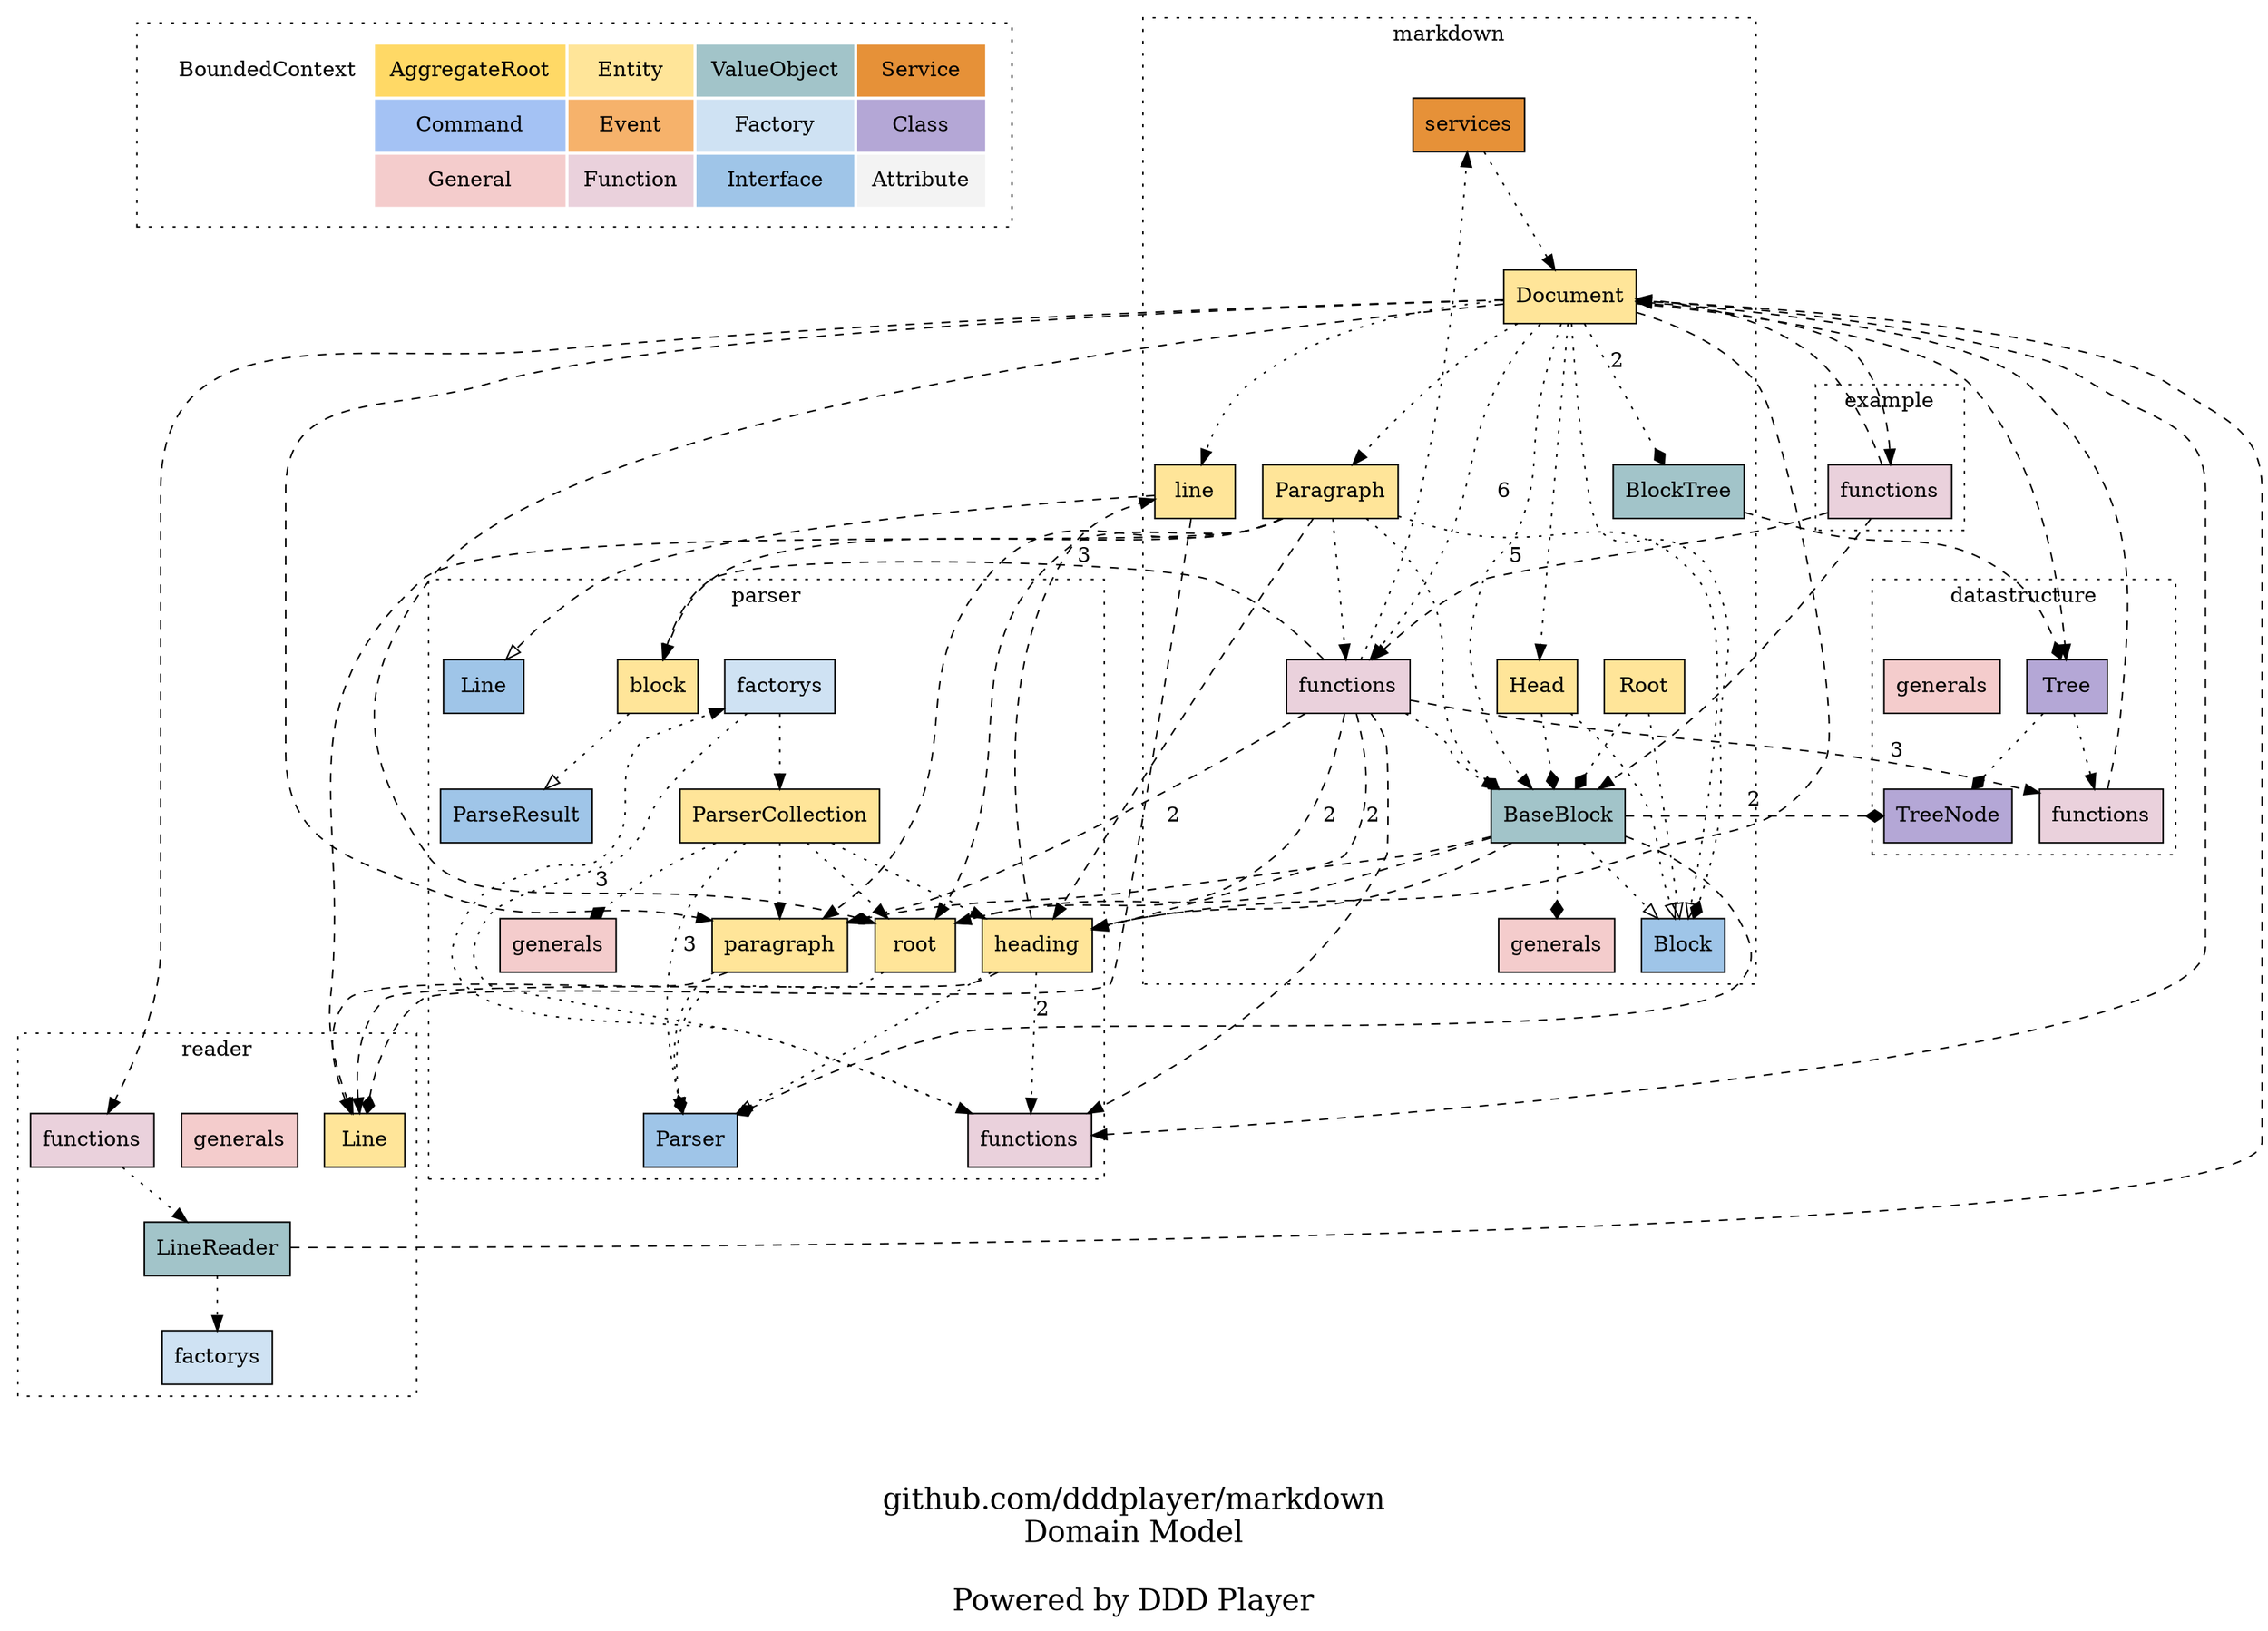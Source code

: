 digraph {
	node [style=dotted shape=rect]
    graph [style=dotted]

    subgraph cluster_ddd_concept{
		node [color=white]

        ddd_concept [label=<
        <table border="0" cellpadding="10">
		<tr>
			<td bgcolor="#ffffff00" rowspan="1" colspan="1">BoundedContext</td>
			<td bgcolor="#ffd966ff" rowspan="1" colspan="1">AggregateRoot</td>
			<td bgcolor="#ffe599ff" rowspan="1" colspan="1">Entity</td>
			<td bgcolor="#a2c4c9ff" rowspan="1" colspan="1">ValueObject</td>
			<td bgcolor="#e69138ff" rowspan="1" colspan="1">Service</td>
		</tr>
		<tr>
			<td bgcolor="white" rowspan="1" colspan="1"></td>
			<td bgcolor="#a4c2f4ff" rowspan="1" colspan="1">Command</td>
			<td bgcolor="#f6b26bff" rowspan="1" colspan="1">Event</td>
			<td bgcolor="#cfe2f3ff" rowspan="1" colspan="1">Factory</td>
			<td bgcolor="#b4a7d6ff" rowspan="1" colspan="1">Class</td>
			
		</tr>
		<tr>
			<td bgcolor="white" rowspan="1" colspan="1"></td>
			<td bgcolor="#f4ccccff" rowspan="1" colspan="1">General</td>
			<td bgcolor="#ead1dcff" rowspan="1" colspan="1">Function</td>
			<td bgcolor="#9fc5e8ff" rowspan="1" colspan="1">Interface</td>
			<td bgcolor="#f3f3f3ff" rowspan="1" colspan="1">Attribute</td>
		</tr>
        </table>
        > ]
	}

    
		subgraph cluster_markdown {
	
		markdown_service [label="services" style=filled fillcolor="#e69138ff"]
		markdown_entity_Document [label="Document" style=filled fillcolor="#ffe599ff"]
		markdown_entity_Head [label="Head" style=filled fillcolor="#ffe599ff"]
		markdown_entity_Paragraph [label="Paragraph" style=filled fillcolor="#ffe599ff"]
		markdown_entity_Root [label="Root" style=filled fillcolor="#ffe599ff"]
		markdown_entity_line [label="line" style=filled fillcolor="#ffe599ff"]
		markdown_valueobject_BaseBlock [label="BaseBlock" style=filled fillcolor="#a2c4c9ff"]
		markdown_valueobject_BlockTree [label="BlockTree" style=filled fillcolor="#a2c4c9ff"]
		markdown_general [label="generals" style=filled fillcolor="#f4ccccff"]
		markdown_function [label="functions" style=filled fillcolor="#ead1dcff"]
		markdown_valueobject_Block [label="Block" style=filled fillcolor="#9fc5e8ff"]

	label = "markdown"
    }
		subgraph cluster_datastructure {
	
		datastructure_Tree [label="Tree" style=filled fillcolor="#b4a7d6ff"]
		datastructure_TreeNode [label="TreeNode" style=filled fillcolor="#b4a7d6ff"]
		datastructure_general [label="generals" style=filled fillcolor="#f4ccccff"]
		datastructure_function [label="functions" style=filled fillcolor="#ead1dcff"]

	label = "datastructure"
    }
		subgraph cluster_example {
	
		example_function [label="functions" style=filled fillcolor="#ead1dcff"]

	label = "example"
    }
		subgraph cluster_parser {
	
		parser_factory [label="factorys" style=filled fillcolor="#cfe2f3ff"]
		parser_entity_ParserCollection [label="ParserCollection" style=filled fillcolor="#ffe599ff"]
		parser_entity_block [label="block" style=filled fillcolor="#ffe599ff"]
		parser_entity_heading [label="heading" style=filled fillcolor="#ffe599ff"]
		parser_entity_paragraph [label="paragraph" style=filled fillcolor="#ffe599ff"]
		parser_entity_root [label="root" style=filled fillcolor="#ffe599ff"]
		parser_general [label="generals" style=filled fillcolor="#f4ccccff"]
		parser_function [label="functions" style=filled fillcolor="#ead1dcff"]
		parser_entity_Line [label="Line" style=filled fillcolor="#9fc5e8ff"]
		parser_entity_ParseResult [label="ParseResult" style=filled fillcolor="#9fc5e8ff"]
		parser_entity_Parser [label="Parser" style=filled fillcolor="#9fc5e8ff"]

	label = "parser"
    }
		subgraph cluster_reader {
	
		reader_factory [label="factorys" style=filled fillcolor="#cfe2f3ff"]
		reader_entity_Line [label="Line" style=filled fillcolor="#ffe599ff"]
		reader_valueobject_LineReader [label="LineReader" style=filled fillcolor="#a2c4c9ff"]
		reader_general [label="generals" style=filled fillcolor="#f4ccccff"]
		reader_function [label="functions" style=filled fillcolor="#ead1dcff"]

	label = "reader"
    }

	
		markdown_function -> markdown_service  [style=dotted arrowhead=normal label="" tooltip="markdown.function [/Users/sunwei/github/dddplayer/markdown/markdown.go:30] -> markdown.service [/Users/sunwei/github/dddplayer/markdown/service/parser.go:8]"]
		datastructure_function -> markdown_entity_Document  [style=dashed arrowhead=normal label="" tooltip="datastructure.function [/Users/sunwei/github/dddplayer/markdown/datastructure/tree.go:66] -> markdown.entity.Document [/Users/sunwei/github/dddplayer/markdown/entity/document.go:25]"]
		datastructure_Tree -> datastructure_TreeNode  [style=dotted arrowhead=diamond label="" tooltip=""]
		datastructure_Tree -> datastructure_function  [style=dotted arrowhead=normal label="" tooltip="datastructure.Tree [/Users/sunwei/github/dddplayer/markdown/datastructure/tree.go:54] -> datastructure.function [/Users/sunwei/github/dddplayer/markdown/datastructure/tree.go:57]"]
		markdown_function -> datastructure_function  [style=dashed arrowhead=normal label="3" tooltip="markdown.function [/Users/sunwei/github/dddplayer/markdown/entity/head.go:23] -> datastructure.function [/Users/sunwei/github/dddplayer/markdown/datastructure/tree.go:15]"]
		markdown_function -> parser_function  [style=dashed arrowhead=normal label="" tooltip="markdown.function [/Users/sunwei/github/dddplayer/markdown/entity/root.go:18] -> parser.function [/Users/sunwei/github/dddplayer/markdown/parser/parser.go:9]"]
		markdown_function -> parser_entity_block  [style=dashed arrowhead=normal label="3" tooltip="markdown.function [/Users/sunwei/github/dddplayer/markdown/entity/head.go:26] -> parser.entity.block [/Users/sunwei/github/dddplayer/markdown/parser/entity/block.go:8]"]
		markdown_function -> parser_entity_heading  [style=dashed arrowhead=normal label="2" tooltip="markdown.function [/Users/sunwei/github/dddplayer/markdown/entity/head.go:16] -> parser.entity.heading [/Users/sunwei/github/dddplayer/markdown/parser/entity/heading.go:25]"]
		markdown_entity_line -> parser_entity_Line  [style=dashed arrowhead=onormal label="" tooltip="markdown.entity.line [/Users/sunwei/github/dddplayer/markdown/entity/line.go:7] -> parser.entity.Line [/Users/sunwei/github/dddplayer/markdown/parser/entity/type.go:5]"]
		markdown_function -> parser_entity_paragraph  [style=dashed arrowhead=normal label="2" tooltip="markdown.function [/Users/sunwei/github/dddplayer/markdown/entity/head.go:16] -> parser.entity.paragraph [/Users/sunwei/github/dddplayer/markdown/parser/entity/paragraph.go:18]"]
		markdown_function -> parser_entity_root  [style=dashed arrowhead=normal label="2" tooltip="markdown.function [/Users/sunwei/github/dddplayer/markdown/entity/head.go:16] -> parser.entity.root [/Users/sunwei/github/dddplayer/markdown/parser/entity/root.go:18]"]
		markdown_entity_Head -> markdown_valueobject_Block  [style=dotted arrowhead=onormal label="" tooltip="markdown.entity.Head [/Users/sunwei/github/dddplayer/markdown/entity/head.go:9] -> markdown.valueobject.Block [/Users/sunwei/github/dddplayer/markdown/valueobject/block.go:9]"]
		markdown_entity_Paragraph -> markdown_valueobject_Block  [style=dotted arrowhead=onormal label="" tooltip="markdown.entity.Paragraph [/Users/sunwei/github/dddplayer/markdown/entity/paragraph.go:10] -> markdown.valueobject.Block [/Users/sunwei/github/dddplayer/markdown/valueobject/block.go:9]"]
		markdown_entity_Root -> markdown_valueobject_Block  [style=dotted arrowhead=onormal label="" tooltip="markdown.entity.Root [/Users/sunwei/github/dddplayer/markdown/entity/root.go:10] -> markdown.valueobject.Block [/Users/sunwei/github/dddplayer/markdown/valueobject/block.go:9]"]
		markdown_entity_Document -> datastructure_Tree  [style=dashed arrowhead=normal label="" tooltip="markdown.entity.Document [/Users/sunwei/github/dddplayer/markdown/entity/document.go:25] -> datastructure.Tree [/Users/sunwei/github/dddplayer/markdown/datastructure/tree.go:53]"]
		markdown_entity_Document -> markdown_function  [style=dotted arrowhead=normal label="6" tooltip="markdown.entity.Document [/Users/sunwei/github/dddplayer/markdown/entity/document.go:51] -> markdown.function [/Users/sunwei/github/dddplayer/markdown/entity/line.go:15]"]
		markdown_entity_Document -> markdown_entity_Head  [style=dotted arrowhead=normal label="" tooltip="markdown.entity.Document [/Users/sunwei/github/dddplayer/markdown/entity/document.go:51] -> markdown.entity.Head [/Users/sunwei/github/dddplayer/markdown/entity/head.go:34]"]
		markdown_entity_Document -> markdown_entity_Paragraph  [style=dotted arrowhead=normal label="" tooltip="markdown.entity.Document [/Users/sunwei/github/dddplayer/markdown/entity/document.go:51] -> markdown.entity.Paragraph [/Users/sunwei/github/dddplayer/markdown/entity/paragraph.go:33]"]
		markdown_entity_Document -> markdown_entity_line  [style=dotted arrowhead=normal label="" tooltip="markdown.entity.Document [/Users/sunwei/github/dddplayer/markdown/entity/document.go:83] -> markdown.entity.line [/Users/sunwei/github/dddplayer/markdown/entity/line.go:11]"]
		markdown_entity_Document -> example_function  [style=dashed arrowhead=normal label="" tooltip="markdown.entity.Document [/Users/sunwei/github/dddplayer/markdown/entity/document.go:32] -> example.function [/Users/sunwei/github/dddplayer/markdown/example/main.go:47]"]
		markdown_entity_Document -> parser_function  [style=dashed arrowhead=normal label="" tooltip="markdown.entity.Document [/Users/sunwei/github/dddplayer/markdown/entity/document.go:83] -> parser.function [/Users/sunwei/github/dddplayer/markdown/parser/parser.go:9]"]
		markdown_entity_Document -> parser_entity_heading  [style=dashed arrowhead=normal label="" tooltip="markdown.entity.Document [/Users/sunwei/github/dddplayer/markdown/entity/document.go:84] -> parser.entity.heading [/Users/sunwei/github/dddplayer/markdown/parser/entity/heading.go:17]"]
		markdown_entity_Document -> parser_entity_paragraph  [style=dashed arrowhead=normal label="" tooltip="markdown.entity.Document [/Users/sunwei/github/dddplayer/markdown/entity/document.go:84] -> parser.entity.paragraph [/Users/sunwei/github/dddplayer/markdown/parser/entity/paragraph.go:25]"]
		markdown_entity_Document -> parser_entity_root  [style=dashed arrowhead=normal label="" tooltip="markdown.entity.Document [/Users/sunwei/github/dddplayer/markdown/entity/document.go:84] -> parser.entity.root [/Users/sunwei/github/dddplayer/markdown/parser/entity/root.go:22]"]
		markdown_entity_Document -> reader_function  [style=dashed arrowhead=normal label="" tooltip="markdown.entity.Document [/Users/sunwei/github/dddplayer/markdown/entity/document.go:44] -> reader.function [/Users/sunwei/github/dddplayer/markdown/reader/reader.go:8]"]
		markdown_entity_Document -> markdown_valueobject_BaseBlock  [style=dotted arrowhead=normal label="5" tooltip="markdown.entity.Document [/Users/sunwei/github/dddplayer/markdown/entity/document.go:75] -> markdown.valueobject.BaseBlock [/Users/sunwei/github/dddplayer/markdown/valueobject/block.go:40]"]
		markdown_entity_Document -> markdown_valueobject_BlockTree  [style=dotted arrowhead=diamond label="2" tooltip=""]
		markdown_entity_Document -> markdown_valueobject_Block  [style=dotted arrowhead=diamond label="" tooltip=""]
		markdown_entity_Head -> markdown_valueobject_BaseBlock  [style=dotted arrowhead=diamond label="" tooltip=""]
		markdown_entity_Paragraph -> markdown_function  [style=dotted arrowhead=normal label="" tooltip="markdown.entity.Paragraph [/Users/sunwei/github/dddplayer/markdown/entity/paragraph.go:39] -> markdown.function [/Users/sunwei/github/dddplayer/markdown/entity/paragraph.go:46]"]
		markdown_entity_Paragraph -> parser_entity_block  [style=dashed arrowhead=normal label="" tooltip="markdown.entity.Paragraph [/Users/sunwei/github/dddplayer/markdown/entity/paragraph.go:39] -> parser.entity.block [/Users/sunwei/github/dddplayer/markdown/parser/entity/block.go:8]"]
		markdown_entity_Paragraph -> parser_entity_heading  [style=dashed arrowhead=normal label="" tooltip="markdown.entity.Paragraph [/Users/sunwei/github/dddplayer/markdown/entity/paragraph.go:34] -> parser.entity.heading [/Users/sunwei/github/dddplayer/markdown/parser/entity/heading.go:25]"]
		markdown_entity_Paragraph -> parser_entity_paragraph  [style=dashed arrowhead=normal label="" tooltip="markdown.entity.Paragraph [/Users/sunwei/github/dddplayer/markdown/entity/paragraph.go:34] -> parser.entity.paragraph [/Users/sunwei/github/dddplayer/markdown/parser/entity/paragraph.go:18]"]
		markdown_entity_Paragraph -> parser_entity_root  [style=dashed arrowhead=normal label="" tooltip="markdown.entity.Paragraph [/Users/sunwei/github/dddplayer/markdown/entity/paragraph.go:34] -> parser.entity.root [/Users/sunwei/github/dddplayer/markdown/parser/entity/root.go:18]"]
		markdown_entity_Paragraph -> reader_entity_Line  [style=dashed arrowhead=normal label="" tooltip="markdown.entity.Paragraph [/Users/sunwei/github/dddplayer/markdown/entity/paragraph.go:42] -> reader.entity.Line [/Users/sunwei/github/dddplayer/markdown/reader/entity/line.go:8]"]
		markdown_entity_Paragraph -> markdown_valueobject_BaseBlock  [style=dotted arrowhead=diamond label="" tooltip=""]
		markdown_entity_Root -> markdown_valueobject_BaseBlock  [style=dotted arrowhead=diamond label="" tooltip=""]
		markdown_entity_line -> reader_entity_Line  [style=dashed arrowhead=diamond label="" tooltip=""]
		example_function -> markdown_function  [style=dashed arrowhead=normal label="" tooltip="example.function [/Users/sunwei/github/dddplayer/markdown/example/main.go:27] -> markdown.function [/Users/sunwei/github/dddplayer/markdown/markdown.go:17]"]
		example_function -> markdown_entity_Document  [style=dashed arrowhead=normal label="" tooltip="example.function [/Users/sunwei/github/dddplayer/markdown/example/main.go:32] -> markdown.entity.Document [/Users/sunwei/github/dddplayer/markdown/entity/document.go:24]"]
		example_function -> markdown_valueobject_BaseBlock  [style=dashed arrowhead=normal label="" tooltip="example.function [/Users/sunwei/github/dddplayer/markdown/example/main.go:48] -> markdown.valueobject.BaseBlock [/Users/sunwei/github/dddplayer/markdown/valueobject/block.go:53]"]
		parser_function -> parser_factory  [style=dotted arrowhead=normal label="" tooltip="parser.function [/Users/sunwei/github/dddplayer/markdown/parser/parser.go:10] -> parser.factory [/Users/sunwei/github/dddplayer/markdown/parser/factory/factory.go:8]"]
		parser_entity_block -> parser_entity_ParseResult  [style=dotted arrowhead=onormal label="" tooltip="parser.entity.block [/Users/sunwei/github/dddplayer/markdown/parser/entity/block.go:3] -> parser.entity.ParseResult [/Users/sunwei/github/dddplayer/markdown/parser/entity/type.go:10]"]
		parser_entity_heading -> parser_entity_Parser  [style=dotted arrowhead=onormal label="" tooltip="parser.entity.heading [/Users/sunwei/github/dddplayer/markdown/parser/entity/heading.go:10] -> parser.entity.Parser [/Users/sunwei/github/dddplayer/markdown/parser/entity/type.go:15]"]
		parser_entity_paragraph -> parser_entity_Parser  [style=dotted arrowhead=onormal label="" tooltip="parser.entity.paragraph [/Users/sunwei/github/dddplayer/markdown/parser/entity/paragraph.go:7] -> parser.entity.Parser [/Users/sunwei/github/dddplayer/markdown/parser/entity/type.go:15]"]
		parser_entity_root -> parser_entity_Parser  [style=dotted arrowhead=onormal label="" tooltip="parser.entity.root [/Users/sunwei/github/dddplayer/markdown/parser/entity/root.go:7] -> parser.entity.Parser [/Users/sunwei/github/dddplayer/markdown/parser/entity/type.go:15]"]
		parser_entity_ParserCollection -> parser_entity_Parser  [style=dotted arrowhead=diamond label="3" tooltip=""]
		parser_entity_ParserCollection -> parser_entity_heading  [style=dotted arrowhead=normal label="" tooltip="parser.entity.ParserCollection [/Users/sunwei/github/dddplayer/markdown/parser/entity/parsercollection.go:17] -> parser.entity.heading [/Users/sunwei/github/dddplayer/markdown/parser/entity/heading.go:21]"]
		parser_entity_ParserCollection -> parser_entity_paragraph  [style=dotted arrowhead=normal label="" tooltip="parser.entity.ParserCollection [/Users/sunwei/github/dddplayer/markdown/parser/entity/parsercollection.go:17] -> parser.entity.paragraph [/Users/sunwei/github/dddplayer/markdown/parser/entity/paragraph.go:14]"]
		parser_entity_ParserCollection -> parser_entity_root  [style=dotted arrowhead=normal label="" tooltip="parser.entity.ParserCollection [/Users/sunwei/github/dddplayer/markdown/parser/entity/parsercollection.go:17] -> parser.entity.root [/Users/sunwei/github/dddplayer/markdown/parser/entity/root.go:14]"]
		parser_entity_ParserCollection -> parser_general  [style=dotted arrowhead=diamond label="" tooltip=""]
		parser_entity_heading -> markdown_entity_line  [style=dashed arrowhead=normal label="" tooltip="parser.entity.heading [/Users/sunwei/github/dddplayer/markdown/parser/entity/heading.go:37] -> markdown.entity.line [/Users/sunwei/github/dddplayer/markdown/entity/line.go:11]"]
		parser_entity_heading -> parser_function  [style=dotted arrowhead=normal label="2" tooltip="parser.entity.heading [/Users/sunwei/github/dddplayer/markdown/parser/entity/heading.go:32] -> parser.function [/Users/sunwei/github/dddplayer/markdown/parser/entity/heading.go:40]"]
		parser_entity_heading -> reader_entity_Line  [style=dashed arrowhead=normal label="" tooltip="parser.entity.heading [/Users/sunwei/github/dddplayer/markdown/parser/entity/heading.go:31] -> reader.entity.Line [/Users/sunwei/github/dddplayer/markdown/reader/entity/line.go:8]"]
		parser_entity_paragraph -> reader_entity_Line  [style=dashed arrowhead=normal label="" tooltip="parser.entity.paragraph [/Users/sunwei/github/dddplayer/markdown/parser/entity/paragraph.go:21] -> reader.entity.Line [/Users/sunwei/github/dddplayer/markdown/reader/entity/line.go:8]"]
		parser_factory -> parser_function  [style=dotted arrowhead=normal label="3" tooltip="parser.factory [/Users/sunwei/github/dddplayer/markdown/parser/factory/factory.go:12] -> parser.function [/Users/sunwei/github/dddplayer/markdown/parser/entity/heading.go:13]"]
		parser_factory -> parser_entity_ParserCollection  [style=dotted arrowhead=normal label="" tooltip="parser.factory [/Users/sunwei/github/dddplayer/markdown/parser/factory/factory.go:17] -> parser.entity.ParserCollection [/Users/sunwei/github/dddplayer/markdown/parser/entity/parsercollection.go:11]"]
		reader_function -> reader_valueobject_LineReader  [style=dotted arrowhead=normal label="" tooltip="reader.function [/Users/sunwei/github/dddplayer/markdown/reader/reader.go:10] -> reader.valueobject.LineReader [/Users/sunwei/github/dddplayer/markdown/reader/valueobject/linereader.go:17]"]
		reader_valueobject_LineReader -> markdown_entity_Document  [style=dashed arrowhead=normal label="" tooltip="reader.valueobject.LineReader [/Users/sunwei/github/dddplayer/markdown/reader/valueobject/linereader.go:28] -> markdown.entity.Document [/Users/sunwei/github/dddplayer/markdown/entity/document.go:44]"]
		reader_valueobject_LineReader -> reader_factory  [style=dotted arrowhead=normal label="" tooltip="reader.valueobject.LineReader [/Users/sunwei/github/dddplayer/markdown/reader/valueobject/linereader.go:28] -> reader.factory [/Users/sunwei/github/dddplayer/markdown/reader/factory/factory.go:5]"]
		markdown_service -> markdown_entity_Document  [style=dotted arrowhead=normal label="" tooltip="markdown.service [/Users/sunwei/github/dddplayer/markdown/service/parser.go:10] -> markdown.entity.Document [/Users/sunwei/github/dddplayer/markdown/entity/document.go:40]"]
		markdown_valueobject_BaseBlock -> markdown_valueobject_Block  [style=dotted arrowhead=onormal label="" tooltip="markdown.valueobject.BaseBlock [/Users/sunwei/github/dddplayer/markdown/valueobject/block.go:34] -> markdown.valueobject.Block [/Users/sunwei/github/dddplayer/markdown/valueobject/block.go:9]"]
		markdown_function -> markdown_valueobject_BaseBlock  [style=dotted arrowhead=normal label="" tooltip="markdown.function [/Users/sunwei/github/dddplayer/markdown/valueobject/tree.go:8] -> markdown.valueobject.BaseBlock [/Users/sunwei/github/dddplayer/markdown/valueobject/block.go:57]"]
		markdown_valueobject_BaseBlock -> datastructure_TreeNode  [style=dashed arrowhead=diamond label="2" tooltip=""]
		markdown_valueobject_BaseBlock -> parser_entity_Parser  [style=dashed arrowhead=diamond label="" tooltip=""]
		markdown_valueobject_BaseBlock -> parser_entity_heading  [style=dashed arrowhead=normal label="" tooltip="markdown.valueobject.BaseBlock [/Users/sunwei/github/dddplayer/markdown/valueobject/block.go:54] -> parser.entity.heading [/Users/sunwei/github/dddplayer/markdown/parser/entity/heading.go:17]"]
		markdown_valueobject_BaseBlock -> parser_entity_paragraph  [style=dashed arrowhead=normal label="" tooltip="markdown.valueobject.BaseBlock [/Users/sunwei/github/dddplayer/markdown/valueobject/block.go:54] -> parser.entity.paragraph [/Users/sunwei/github/dddplayer/markdown/parser/entity/paragraph.go:25]"]
		markdown_valueobject_BaseBlock -> parser_entity_root  [style=dashed arrowhead=normal label="" tooltip="markdown.valueobject.BaseBlock [/Users/sunwei/github/dddplayer/markdown/valueobject/block.go:54] -> parser.entity.root [/Users/sunwei/github/dddplayer/markdown/parser/entity/root.go:22]"]
		markdown_valueobject_BaseBlock -> markdown_general  [style=dotted arrowhead=diamond label="" tooltip=""]
		markdown_valueobject_BlockTree -> datastructure_Tree  [style=dashed arrowhead=diamond label="" tooltip=""]

	label = "\n\ngithub.com/dddplayer/markdown\nDomain Model\n\nPowered by DDD Player";
    fontsize=20;
}
